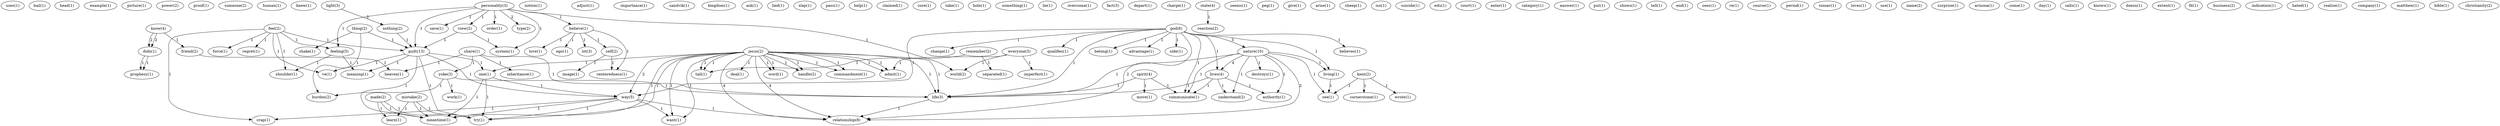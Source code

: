 digraph G {
  uses [ label="uses(1)" ];
  hail [ label="hail(1)" ];
  head [ label="head(1)" ];
  example [ label="example(1)" ];
  picture [ label="picture(1)" ];
  power [ label="power(2)" ];
  proof [ label="proof(1)" ];
  someone [ label="someone(2)" ];
  human [ label="human(1)" ];
  knew [ label="knew(1)" ];
  feel [ label="feel(2)" ];
  regret [ label="regret(1)" ];
  feeling [ label="feeling(5)" ];
  shoulder [ label="shoulder(1)" ];
  force [ label="force(1)" ];
  guilt [ label="guilt(13)" ];
  crap [ label="crap(1)" ];
  ve [ label="ve(1)" ];
  notion [ label="notion(1)" ];
  adjust [ label="adjust(1)" ];
  importance [ label="importance(1)" ];
  sandvik [ label="sandvik(1)" ];
  kingdom [ label="kingdom(1)" ];
  personality [ label="personality(3)" ];
  believe [ label="believe(1)" ];
  view [ label="view(2)" ];
  system [ label="system(1)" ];
  save [ label="save(1)" ];
  world [ label="world(2)" ];
  order [ label="order(1)" ];
  type [ label="type(2)" ];
  ask [ label="ask(1)" ];
  lied [ label="lied(1)" ];
  thing [ label="thing(2)" ];
  burden [ label="burden(2)" ];
  shake [ label="shake(1)" ];
  slap [ label="slap(1)" ];
  pass [ label="pass(1)" ];
  self [ label="self(2)" ];
  love [ label="love(1)" ];
  centeredness [ label="centeredness(1)" ];
  ego [ label="ego(1)" ];
  lot [ label="lot(3)" ];
  god [ label="god(6)" ];
  nature [ label="nature(10)" ];
  lives [ label="lives(4)" ];
  living [ label="living(1)" ];
  believes [ label="believes(1)" ];
  change [ label="change(1)" ];
  qualifies [ label="qualifies(1)" ];
  belong [ label="belong(1)" ];
  way [ label="way(5)" ];
  communicate [ label="communicate(1)" ];
  advantage [ label="advantage(1)" ];
  side [ label="side(1)" ];
  life [ label="life(3)" ];
  relationship [ label="relationship(8)" ];
  help [ label="help(1)" ];
  claimed [ label="claimed(1)" ];
  authority [ label="authority(1)" ];
  destroys [ label="destroys(1)" ];
  understand [ label="understand(2)" ];
  see [ label="see(1)" ];
  image [ label="image(1)" ];
  core [ label="core(1)" ];
  take [ label="take(1)" ];
  hole [ label="hole(1)" ];
  deal [ label="deal(1)" ];
  made [ label="made(2)" ];
  learn [ label="learn(1)" ];
  meantime [ label="meantime(1)" ];
  try [ label="try(1)" ];
  something [ label="something(1)" ];
  lie [ label="lie(1)" ];
  overcome [ label="overcome(1)" ];
  fact [ label="fact(3)" ];
  know [ label="know(4)" ];
  friend [ label="friend(2)" ];
  didn [ label="didn(1)" ];
  didn [ label="didn(1)" ];
  depart [ label="depart(1)" ];
  share [ label="share(1)" ];
  yoke [ label="yoke(3)" ];
  inheritance [ label="inheritance(1)" ];
  heaven [ label="heaven(1)" ];
  light [ label="light(3)" ];
  nothing [ label="nothing(2)" ];
  charge [ label="charge(1)" ];
  state [ label="state(4)" ];
  reaction [ label="reaction(2)" ];
  seems [ label="seems(1)" ];
  meaning [ label="meaning(1)" ];
  everyone [ label="everyone(3)" ];
  imperfect [ label="imperfect(1)" ];
  admit [ label="admit(1)" ];
  peg [ label="peg(1)" ];
  give [ label="give(1)" ];
  arise [ label="arise(1)" ];
  sheep [ label="sheep(1)" ];
  isn [ label="isn(1)" ];
  suicide [ label="suicide(1)" ];
  edu [ label="edu(1)" ];
  spirit [ label="spirit(4)" ];
  move [ label="move(1)" ];
  court [ label="court(1)" ];
  enter [ label="enter(1)" ];
  category [ label="category(1)" ];
  answer [ label="answer(1)" ];
  put [ label="put(1)" ];
  shows [ label="shows(1)" ];
  work [ label="work(1)" ];
  mistake [ label="mistake(2)" ];
  tell [ label="tell(1)" ];
  end [ label="end(1)" ];
  sees [ label="sees(1)" ];
  re [ label="re(1)" ];
  course [ label="course(1)" ];
  period [ label="period(1)" ];
  sinner [ label="sinner(1)" ];
  loves [ label="loves(1)" ];
  remember [ label="remember(2)" ];
  separated [ label="separated(1)" ];
  tail [ label="tail(1)" ];
  use [ label="use(1)" ];
  name [ label="name(2)" ];
  surprise [ label="surprise(1)" ];
  arizona [ label="arizona(1)" ];
  one [ label="one(1)" ];
  come [ label="come(1)" ];
  kent [ label="kent(2)" ];
  cornerstone [ label="cornerstone(1)" ];
  wrote [ label="wrote(1)" ];
  day [ label="day(1)" ];
  calls [ label="calls(1)" ];
  knows [ label="knows(1)" ];
  doesn [ label="doesn(1)" ];
  extent [ label="extent(1)" ];
  fit [ label="fit(1)" ];
  business [ label="business(2)" ];
  jesus [ label="jesus(20)" ];
  deal [ label="deal(1)" ];
  word [ label="word(1)" ];
  handle [ label="handle(2)" ];
  want [ label="want(1)" ];
  commandment [ label="commandment(1)" ];
  indication [ label="indication(1)" ];
  hated [ label="hated(1)" ];
  realize [ label="realize(1)" ];
  company [ label="company(1)" ];
  jesus [ label="jesus(2)" ];
  prophesy [ label="prophesy(1)" ];
  matthew [ label="matthew(1)" ];
  bible [ label="bible(1)" ];
  christianity [ label="christianity(2)" ];
  feel -> regret [ label="1" ];
  feel -> feeling [ label="1" ];
  feel -> shoulder [ label="1" ];
  feel -> force [ label="1" ];
  feel -> guilt [ label="1" ];
  feel -> crap [ label="1" ];
  feel -> ve [ label="1" ];
  personality -> believe [ label="1" ];
  personality -> view [ label="1" ];
  personality -> system [ label="1" ];
  personality -> feeling [ label="1" ];
  personality -> save [ label="1" ];
  personality -> guilt [ label="1" ];
  personality -> world [ label="1" ];
  personality -> order [ label="1" ];
  personality -> type [ label="2" ];
  thing -> guilt [ label="1" ];
  thing -> burden [ label="1" ];
  thing -> shake [ label="1" ];
  believe -> self [ label="1" ];
  believe -> love [ label="1" ];
  believe -> centeredness [ label="1" ];
  believe -> ego [ label="1" ];
  believe -> lot [ label="1" ];
  god -> nature [ label="3" ];
  god -> lives [ label="1" ];
  god -> living [ label="1" ];
  god -> believes [ label="1" ];
  god -> change [ label="1" ];
  god -> qualifies [ label="1" ];
  god -> belong [ label="1" ];
  god -> way [ label="1" ];
  god -> communicate [ label="1" ];
  god -> advantage [ label="1" ];
  god -> side [ label="1" ];
  god -> life [ label="1" ];
  god -> relationship [ label="2" ];
  nature -> lives [ label="4" ];
  nature -> living [ label="1" ];
  nature -> authority [ label="1" ];
  nature -> destroys [ label="1" ];
  nature -> understand [ label="1" ];
  nature -> communicate [ label="1" ];
  nature -> see [ label="1" ];
  nature -> life [ label="1" ];
  nature -> relationship [ label="2" ];
  self -> centeredness [ label="1" ];
  self -> image [ label="1" ];
  view -> system [ label="1" ];
  view -> guilt [ label="1" ];
  made -> learn [ label="1" ];
  made -> meantime [ label="1" ];
  made -> try [ label="1" ];
  know -> friend [ label="1" ];
  know -> didn [ label="2" ];
  know -> didn [ label="2" ];
  share -> yoke [ label="1" ];
  share -> inheritance [ label="1" ];
  share -> heaven [ label="1" ];
  share -> life [ label="1" ];
  light -> nothing [ label="2" ];
  state -> reaction [ label="1" ];
  lives -> authority [ label="1" ];
  lives -> understand [ label="1" ];
  lives -> communicate [ label="1" ];
  lives -> life [ label="1" ];
  feeling -> shoulder [ label="1" ];
  feeling -> meaning [ label="1" ];
  everyone -> imperfect [ label="1" ];
  everyone -> world [ label="1" ];
  everyone -> admit [ label="1" ];
  living -> see [ label="1" ];
  spirit -> communicate [ label="1" ];
  spirit -> move [ label="1" ];
  spirit -> life [ label="1" ];
  yoke -> work [ label="1" ];
  yoke -> burden [ label="1" ];
  yoke -> life [ label="1" ];
  mistake -> learn [ label="1" ];
  mistake -> meantime [ label="1" ];
  mistake -> try [ label="1" ];
  nothing -> guilt [ label="1" ];
  remember -> separated [ label="1" ];
  remember -> tail [ label="1" ];
  guilt -> one [ label="1" ];
  guilt -> meaning [ label="1" ];
  guilt -> way [ label="1" ];
  guilt -> meantime [ label="1" ];
  guilt -> try [ label="1" ];
  guilt -> ve [ label="1" ];
  kent -> cornerstone [ label="1" ];
  kent -> wrote [ label="1" ];
  kent -> see [ label="1" ];
  friend -> heaven [ label="1" ];
  jesus -> one [ label="1" ];
  jesus -> deal [ label="1" ];
  jesus -> way [ label="2" ];
  jesus -> meantime [ label="1" ];
  jesus -> try [ label="1" ];
  jesus -> tail [ label="1" ];
  jesus -> admit [ label="1" ];
  jesus -> word [ label="1" ];
  jesus -> handle [ label="1" ];
  jesus -> want [ label="1" ];
  jesus -> commandment [ label="1" ];
  jesus -> life [ label="1" ];
  jesus -> relationship [ label="4" ];
  one -> way [ label="1" ];
  one -> meantime [ label="1" ];
  one -> try [ label="1" ];
  way -> meantime [ label="1" ];
  way -> try [ label="1" ];
  way -> crap [ label="1" ];
  way -> want [ label="1" ];
  way -> relationship [ label="1" ];
  jesus -> tail [ label="1" ];
  jesus -> admit [ label="1" ];
  jesus -> word [ label="1" ];
  jesus -> handle [ label="1" ];
  jesus -> want [ label="1" ];
  jesus -> commandment [ label="1" ];
  jesus -> life [ label="1" ];
  jesus -> relationship [ label="4" ];
  didn -> prophesy [ label="1" ];
  didn -> prophesy [ label="1" ];
  life -> relationship [ label="1" ];
}
